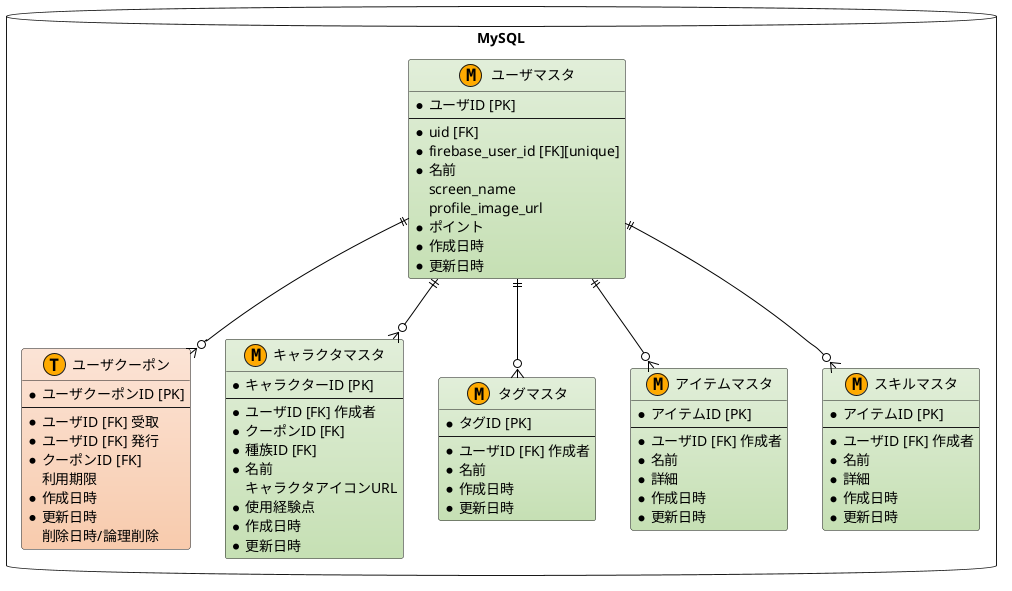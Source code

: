 @startuml
/'
  図の中で目立たせたいエンティティに着色するための
  色の名前（定数）を定義します。
'/
!define MAIN_ENTITY #E2EFDA-C6E0B4
!define MAIN_ENTITY_2 #FCE4D6-F8CBAD

/' 他の色も、用途が分りやすいように名前をつけます。 '/
!define METAL #F2F2F2-D9D9D9
!define MASTER_MARK_COLOR AAFFAA
!define TRANSACTION_MARK_COLOR FFAA00

/'
  デフォルトのスタイルを設定します。
  この場合の指定は class です。entity ではエラーになります。
'/
skinparam class {
    BackgroundColor METAL
    BcharactersColor Black
    ArrowColor Black
}


package "MySQL" as mysql <<Database>> {
    /'
      マスターテーブルを M、トランザクションを T などと安直にしていますが、
      チーム内でルールを決めればなんでも良いと思います。交差テーブルは "I" とか。
      角丸四角形が描けない代替です。
     '/
    entity "ユーザマスタ" as users <<M,TRANSACTION_MARK_COLOR>> MAIN_ENTITY {
        * ユーザID [PK]
        --
        * uid [FK]
        * firebase_user_id [FK][unique]
        * 名前
        screen_name
        profile_image_url
        * ポイント
        * 作成日時
        * 更新日時
    }
    entity "ユーザクーポン" as user_coupons <<T,TRANSACTION_MARK_COLOR>> MAIN_ENTITY_2 {
        * ユーザクーポンID [PK]
        --
        * ユーザID [FK] 受取
        * ユーザID [FK] 発行
        * クーポンID [FK]
        利用期限
        * 作成日時
        * 更新日時
        削除日時/論理削除
    }

    entity "キャラクタマスタ" as characters <<M,TRANSACTION_MARK_COLOR>> MAIN_ENTITY {
        * キャラクターID [PK]
        --
        * ユーザID [FK] 作成者
        * クーポンID [FK]
        * 種族ID [FK]
        * 名前
        キャラクタアイコンURL
        * 使用経験点
        * 作成日時
        * 更新日時
    }

    entity "タグマスタ" as tags <<M,TRANSACTION_MARK_COLOR>> MAIN_ENTITY {
        * タグID [PK]
        --
        * ユーザID [FK] 作成者
        * 名前
        * 作成日時
        * 更新日時
    }
    entity "アイテムマスタ" as items <<M,TRANSACTION_MARK_COLOR>> MAIN_ENTITY {
        * アイテムID [PK]
        --
        * ユーザID [FK] 作成者
        * 名前
        * 詳細
        * 作成日時
        * 更新日時
    }
    entity "スキルマスタ" as skills <<M,TRANSACTION_MARK_COLOR>> MAIN_ENTITY {
        * アイテムID [PK]
        --
        * ユーザID [FK] 作成者
        * 名前
        * 詳細
        * 作成日時
        * 更新日時
    }
}


users ||--o{ user_coupons
users ||--o{ skills
users ||--o{ tags
users ||--o{ characters
users ||--o{ items


@enduml